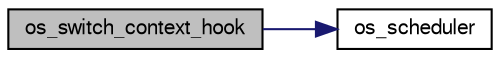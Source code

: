 digraph G
{
  edge [fontname="FreeSans",fontsize="10",labelfontname="FreeSans",labelfontsize="10"];
  node [fontname="FreeSans",fontsize="10",shape=record];
  rankdir=LR;
  Node1 [label="os_switch_context_hook",height=0.2,width=0.4,color="black", fillcolor="grey75", style="filled" fontcolor="black"];
  Node1 -> Node2 [color="midnightblue",fontsize="10",style="solid",fontname="FreeSans"];
  Node2 [label="os_scheduler",height=0.2,width=0.4,color="black", fillcolor="white", style="filled",URL="$os__core_8c.html#a20076b02ccddcff5a14e46779c909b7b",tooltip="This function will define the rules to change the task."];
}

